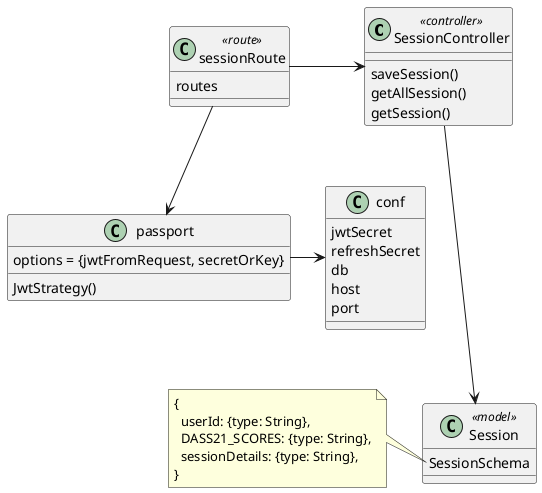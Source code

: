 @startuml


  class SessionController <<controller>> {
    saveSession()
    getAllSession()
    getSession()
  }

  class passport {
    options = {jwtFromRequest, secretOrKey}

    JwtStrategy()
  }

  class conf{
    jwtSecret
    refreshSecret
    db
    host
    port
  }

  class Session <<model>> {
    SessionSchema
  }
  class sessionRoute <<route>> {
    routes
  }

  sessionRoute -> SessionController
  sessionRoute --> passport
  SessionController ---> Session
  passport -> conf

  note left of Session::SessionSchema
    {
      userId: {type: String},
      DASS21_SCORES: {type: String},
      sessionDetails: {type: String},
    }
  end note

@enduml
